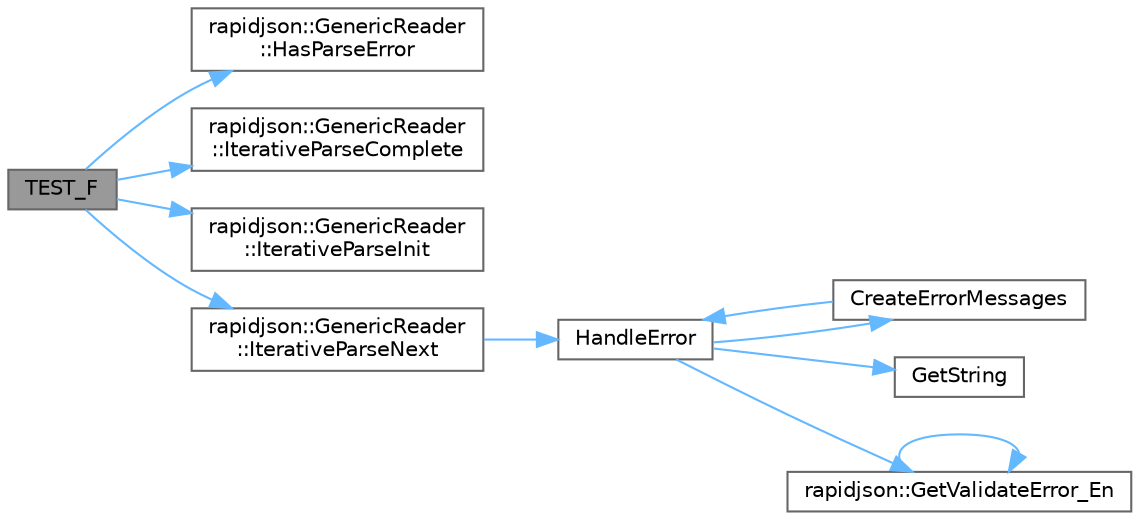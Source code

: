 digraph "TEST_F"
{
 // LATEX_PDF_SIZE
  bgcolor="transparent";
  edge [fontname=Helvetica,fontsize=10,labelfontname=Helvetica,labelfontsize=10];
  node [fontname=Helvetica,fontsize=10,shape=box,height=0.2,width=0.4];
  rankdir="LR";
  Node1 [id="Node000001",label="TEST_F",height=0.2,width=0.4,color="gray40", fillcolor="grey60", style="filled", fontcolor="black",tooltip=" "];
  Node1 -> Node2 [id="edge1_Node000001_Node000002",color="steelblue1",style="solid",tooltip=" "];
  Node2 [id="Node000002",label="rapidjson::GenericReader\l::HasParseError",height=0.2,width=0.4,color="grey40", fillcolor="white", style="filled",URL="$classrapidjson_1_1_generic_reader.html#ac42370c3497a0e2b6973110f298e3a59",tooltip="Whether a parse error has occurred in the last parsing."];
  Node1 -> Node3 [id="edge2_Node000001_Node000003",color="steelblue1",style="solid",tooltip=" "];
  Node3 [id="Node000003",label="rapidjson::GenericReader\l::IterativeParseComplete",height=0.2,width=0.4,color="grey40", fillcolor="white", style="filled",URL="$classrapidjson_1_1_generic_reader.html#a037aee35044b894d1487b42365aadc4b",tooltip="Check if token-by-token parsing JSON text is complete."];
  Node1 -> Node4 [id="edge3_Node000001_Node000004",color="steelblue1",style="solid",tooltip=" "];
  Node4 [id="Node000004",label="rapidjson::GenericReader\l::IterativeParseInit",height=0.2,width=0.4,color="grey40", fillcolor="white", style="filled",URL="$classrapidjson_1_1_generic_reader.html#a90403a2c55dadf82fd2bb9d4c66b3280",tooltip="Initialize JSON text token-by-token parsing."];
  Node1 -> Node5 [id="edge4_Node000001_Node000005",color="steelblue1",style="solid",tooltip=" "];
  Node5 [id="Node000005",label="rapidjson::GenericReader\l::IterativeParseNext",height=0.2,width=0.4,color="grey40", fillcolor="white", style="filled",URL="$classrapidjson_1_1_generic_reader.html#abac6611bec17167de50fede5cd5194ca",tooltip="Parse one token from JSON text."];
  Node5 -> Node6 [id="edge5_Node000005_Node000006",color="steelblue1",style="solid",tooltip=" "];
  Node6 [id="Node000006",label="HandleError",height=0.2,width=0.4,color="grey40", fillcolor="white", style="filled",URL="$schemavalidator_8cpp.html#a805c9aa864a618f2a4b081de6d8e1d26",tooltip=" "];
  Node6 -> Node7 [id="edge6_Node000006_Node000007",color="steelblue1",style="solid",tooltip=" "];
  Node7 [id="Node000007",label="CreateErrorMessages",height=0.2,width=0.4,color="grey40", fillcolor="white", style="filled",URL="$schemavalidator_8cpp.html#ad8bb4b09146b36d5a029b71f37b87308",tooltip=" "];
  Node7 -> Node6 [id="edge7_Node000007_Node000006",color="steelblue1",style="solid",tooltip=" "];
  Node6 -> Node8 [id="edge8_Node000006_Node000008",color="steelblue1",style="solid",tooltip=" "];
  Node8 [id="Node000008",label="GetString",height=0.2,width=0.4,color="grey40", fillcolor="white", style="filled",URL="$schemavalidator_8cpp.html#a6d90bf6105415d941d0ee014f2aa79c0",tooltip=" "];
  Node6 -> Node9 [id="edge9_Node000006_Node000009",color="steelblue1",style="solid",tooltip=" "];
  Node9 [id="Node000009",label="rapidjson::GetValidateError_En",height=0.2,width=0.4,color="grey40", fillcolor="white", style="filled",URL="$group___r_a_p_i_d_j_s_o_n___e_r_r_o_r_s.html#gadcb4ddc98c018b81cd8a22a0c3ef9db0",tooltip="Maps error code of validation into error message."];
  Node9 -> Node9 [id="edge10_Node000009_Node000009",color="steelblue1",style="solid",tooltip=" "];
}

